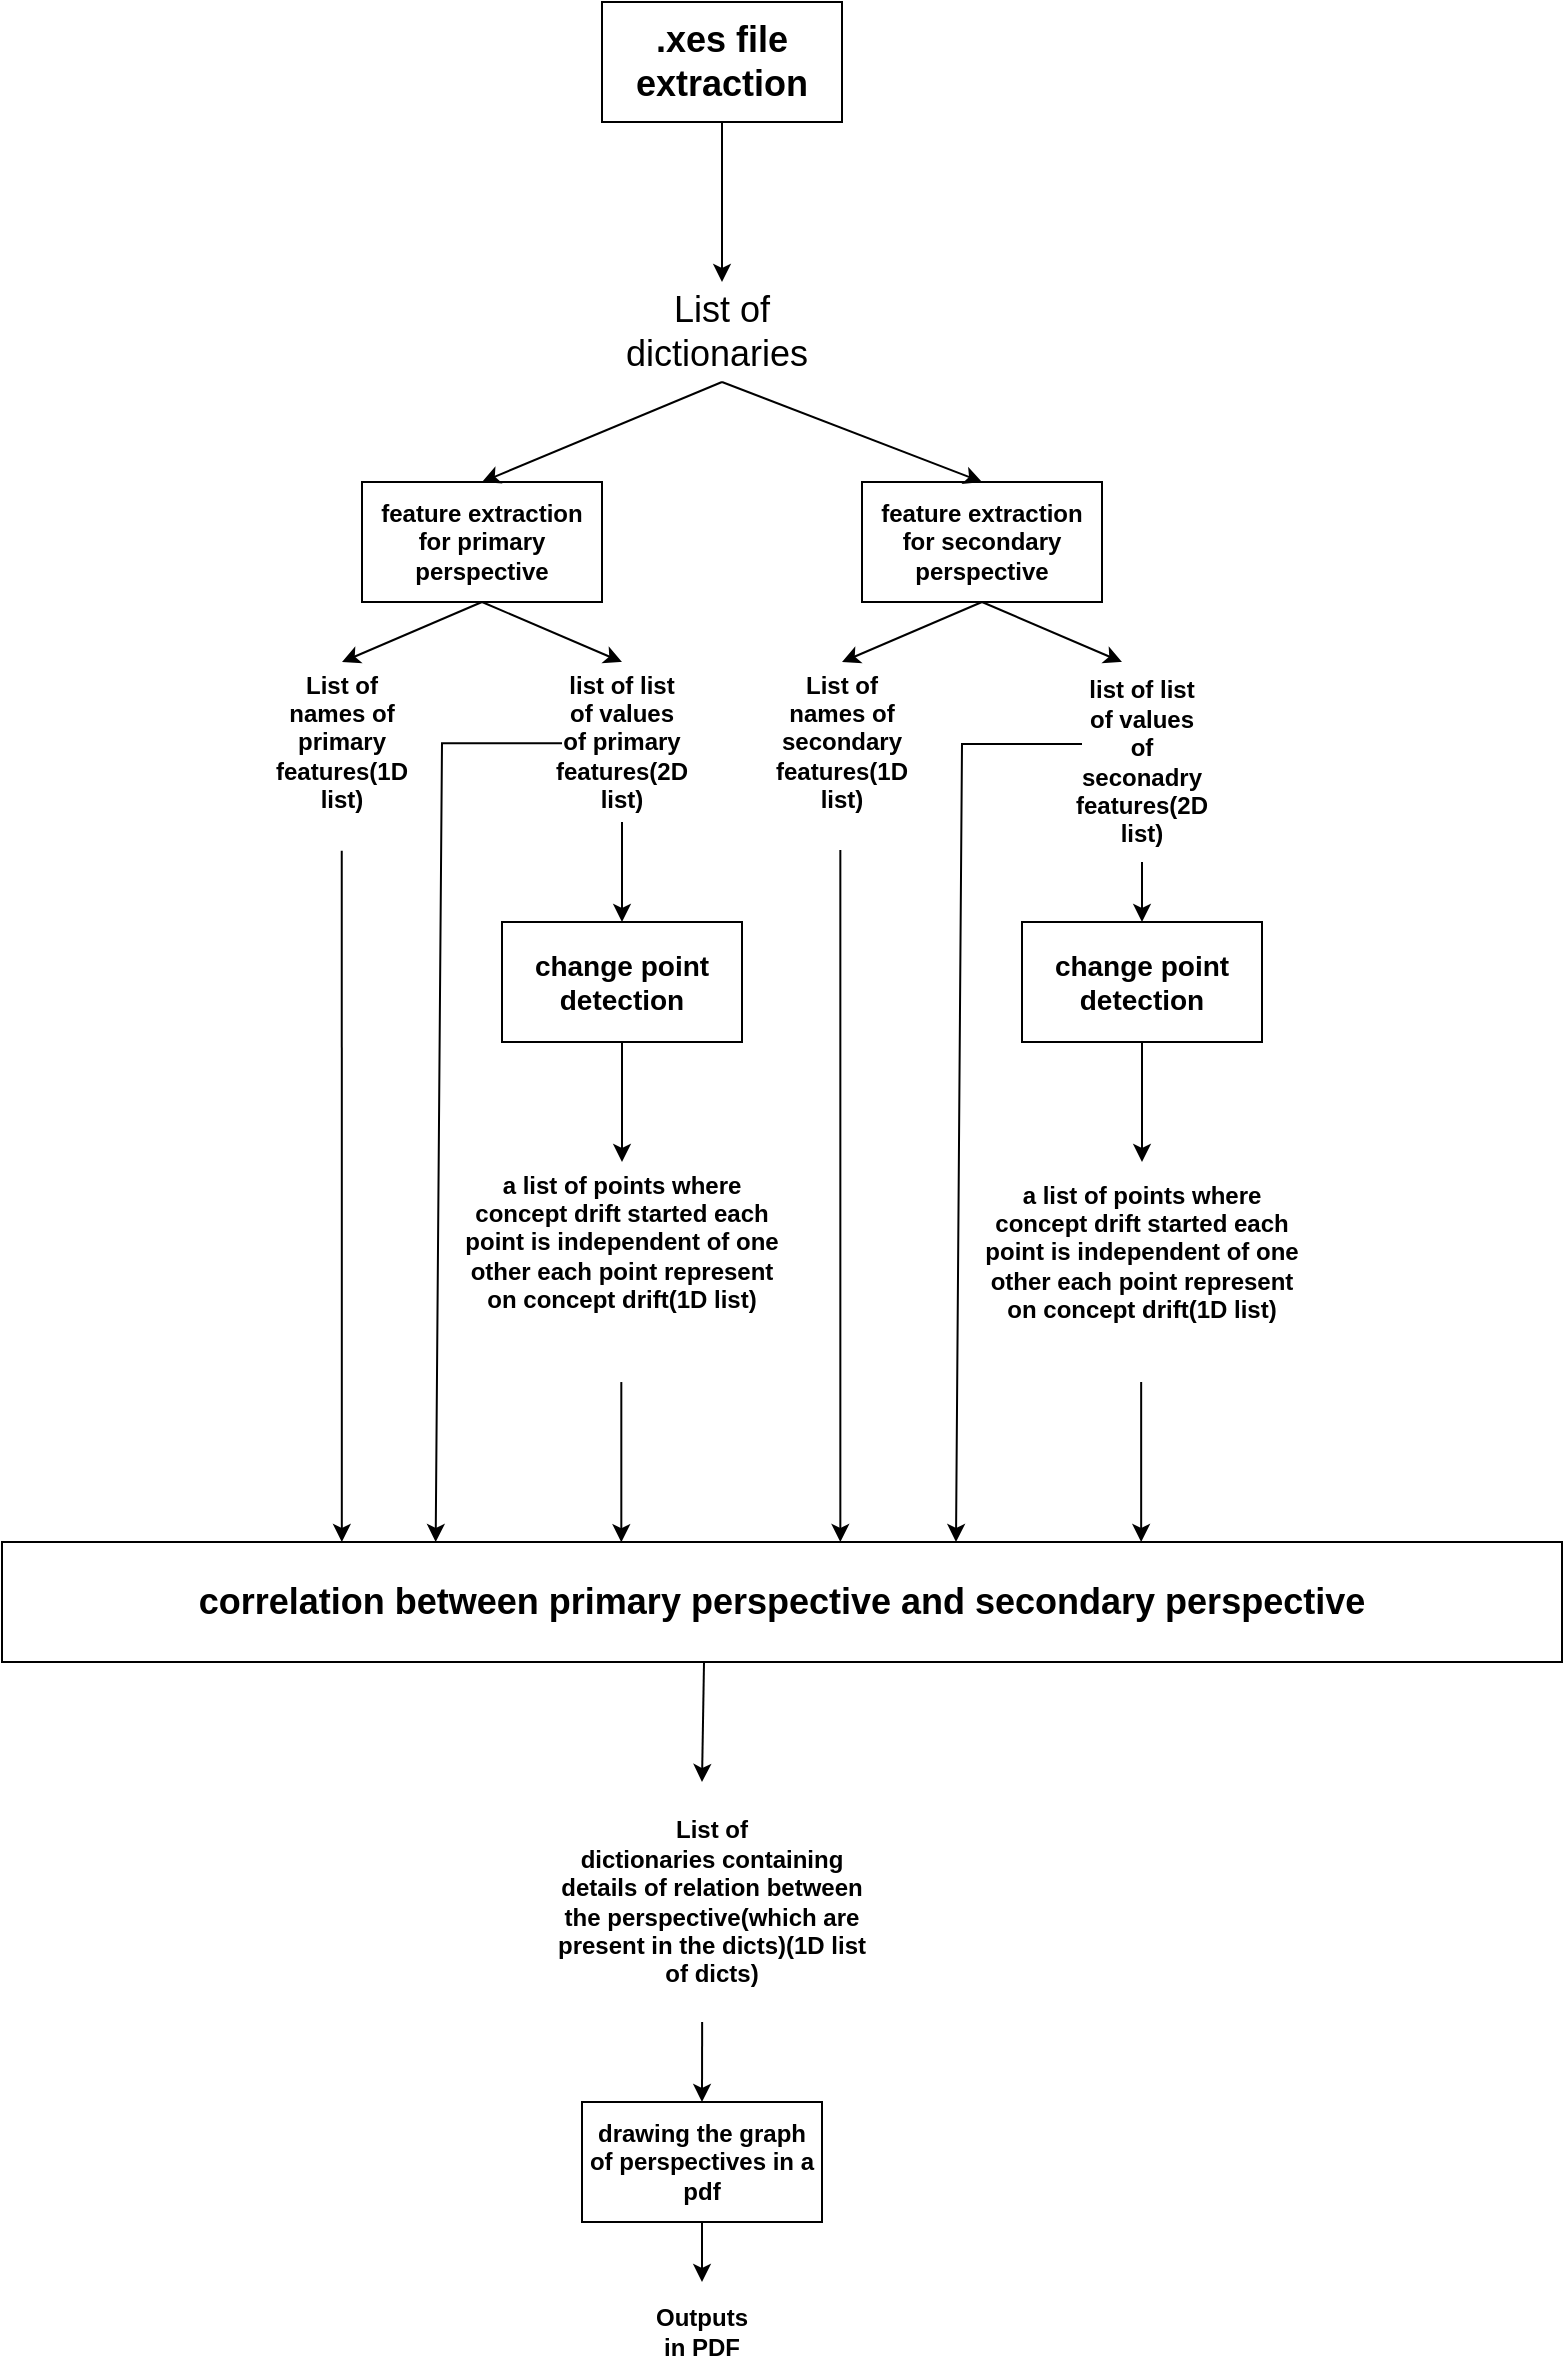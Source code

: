 <mxfile version="24.0.7" type="device">
  <diagram name="Page-1" id="xra3lsGBlr2vXLdg7L5v">
    <mxGraphModel dx="2442" dy="1276" grid="1" gridSize="10" guides="1" tooltips="1" connect="1" arrows="1" fold="1" page="1" pageScale="1" pageWidth="850" pageHeight="1100" math="0" shadow="0">
      <root>
        <mxCell id="0" />
        <mxCell id="1" parent="0" />
        <mxCell id="zzMWnsVOBrZEkAFNVv2x-1" value="&lt;span style=&quot;font-size: 18px;&quot;&gt;&lt;b&gt;.xes file extraction&lt;/b&gt;&lt;/span&gt;" style="rounded=0;whiteSpace=wrap;html=1;" vertex="1" parent="1">
          <mxGeometry x="350" y="110" width="120" height="60" as="geometry" />
        </mxCell>
        <mxCell id="zzMWnsVOBrZEkAFNVv2x-2" value="" style="endArrow=classic;html=1;rounded=0;exitX=0.5;exitY=1;exitDx=0;exitDy=0;" edge="1" parent="1" source="zzMWnsVOBrZEkAFNVv2x-1">
          <mxGeometry width="50" height="50" relative="1" as="geometry">
            <mxPoint x="400" y="350" as="sourcePoint" />
            <mxPoint x="410" y="250" as="targetPoint" />
          </mxGeometry>
        </mxCell>
        <mxCell id="zzMWnsVOBrZEkAFNVv2x-3" value="&lt;font style=&quot;font-size: 18px;&quot;&gt;List of dictionaries&amp;nbsp;&lt;/font&gt;" style="text;html=1;align=center;verticalAlign=middle;whiteSpace=wrap;rounded=0;" vertex="1" parent="1">
          <mxGeometry x="340" y="250" width="140" height="50" as="geometry" />
        </mxCell>
        <mxCell id="zzMWnsVOBrZEkAFNVv2x-5" value="&lt;b&gt;feature extraction for primary perspective&lt;/b&gt;" style="rounded=0;whiteSpace=wrap;html=1;" vertex="1" parent="1">
          <mxGeometry x="230" y="350" width="120" height="60" as="geometry" />
        </mxCell>
        <mxCell id="zzMWnsVOBrZEkAFNVv2x-6" value="&lt;b&gt;feature extraction for secondary perspective&lt;/b&gt;" style="rounded=0;whiteSpace=wrap;html=1;" vertex="1" parent="1">
          <mxGeometry x="480" y="350" width="120" height="60" as="geometry" />
        </mxCell>
        <mxCell id="zzMWnsVOBrZEkAFNVv2x-7" value="" style="endArrow=classic;html=1;rounded=0;exitX=0.5;exitY=1;exitDx=0;exitDy=0;entryX=0.5;entryY=0;entryDx=0;entryDy=0;" edge="1" parent="1" source="zzMWnsVOBrZEkAFNVv2x-3" target="zzMWnsVOBrZEkAFNVv2x-5">
          <mxGeometry width="50" height="50" relative="1" as="geometry">
            <mxPoint x="400" y="340" as="sourcePoint" />
            <mxPoint x="450" y="290" as="targetPoint" />
          </mxGeometry>
        </mxCell>
        <mxCell id="zzMWnsVOBrZEkAFNVv2x-8" value="" style="endArrow=classic;html=1;rounded=0;entryX=0.5;entryY=0;entryDx=0;entryDy=0;" edge="1" parent="1" target="zzMWnsVOBrZEkAFNVv2x-6">
          <mxGeometry width="50" height="50" relative="1" as="geometry">
            <mxPoint x="410" y="300" as="sourcePoint" />
            <mxPoint x="450" y="290" as="targetPoint" />
          </mxGeometry>
        </mxCell>
        <mxCell id="zzMWnsVOBrZEkAFNVv2x-9" value="" style="endArrow=classic;html=1;rounded=0;exitX=0.5;exitY=1;exitDx=0;exitDy=0;" edge="1" parent="1" source="zzMWnsVOBrZEkAFNVv2x-5">
          <mxGeometry width="50" height="50" relative="1" as="geometry">
            <mxPoint x="400" y="340" as="sourcePoint" />
            <mxPoint x="220" y="440" as="targetPoint" />
          </mxGeometry>
        </mxCell>
        <mxCell id="zzMWnsVOBrZEkAFNVv2x-10" value="" style="endArrow=classic;html=1;rounded=0;exitX=0.5;exitY=1;exitDx=0;exitDy=0;" edge="1" parent="1" source="zzMWnsVOBrZEkAFNVv2x-5">
          <mxGeometry width="50" height="50" relative="1" as="geometry">
            <mxPoint x="300" y="420" as="sourcePoint" />
            <mxPoint x="360" y="440" as="targetPoint" />
          </mxGeometry>
        </mxCell>
        <mxCell id="zzMWnsVOBrZEkAFNVv2x-11" value="" style="endArrow=classic;html=1;rounded=0;exitX=0.5;exitY=1;exitDx=0;exitDy=0;" edge="1" parent="1" source="zzMWnsVOBrZEkAFNVv2x-6">
          <mxGeometry width="50" height="50" relative="1" as="geometry">
            <mxPoint x="300" y="420" as="sourcePoint" />
            <mxPoint x="470" y="440" as="targetPoint" />
          </mxGeometry>
        </mxCell>
        <mxCell id="zzMWnsVOBrZEkAFNVv2x-12" value="" style="endArrow=classic;html=1;rounded=0;exitX=0.5;exitY=1;exitDx=0;exitDy=0;" edge="1" parent="1" source="zzMWnsVOBrZEkAFNVv2x-6">
          <mxGeometry width="50" height="50" relative="1" as="geometry">
            <mxPoint x="550" y="420" as="sourcePoint" />
            <mxPoint x="610" y="440" as="targetPoint" />
          </mxGeometry>
        </mxCell>
        <mxCell id="zzMWnsVOBrZEkAFNVv2x-13" value="&lt;b&gt;List of names of primary features(1D list)&lt;/b&gt;" style="text;html=1;align=center;verticalAlign=middle;whiteSpace=wrap;rounded=0;" vertex="1" parent="1">
          <mxGeometry x="190" y="430" width="60" height="100" as="geometry" />
        </mxCell>
        <mxCell id="zzMWnsVOBrZEkAFNVv2x-14" value="&lt;b&gt;list of list of values of primary features(2D list)&lt;/b&gt;" style="text;html=1;align=center;verticalAlign=middle;whiteSpace=wrap;rounded=0;" vertex="1" parent="1">
          <mxGeometry x="330" y="440" width="60" height="80" as="geometry" />
        </mxCell>
        <mxCell id="zzMWnsVOBrZEkAFNVv2x-15" value="&lt;b&gt;List of names of secondary features(1D list)&lt;/b&gt;" style="text;html=1;align=center;verticalAlign=middle;whiteSpace=wrap;rounded=0;" vertex="1" parent="1">
          <mxGeometry x="440" y="440" width="60" height="80" as="geometry" />
        </mxCell>
        <mxCell id="zzMWnsVOBrZEkAFNVv2x-16" value="&lt;b&gt;list of list of values of seconadry features(2D list)&lt;/b&gt;" style="text;html=1;align=center;verticalAlign=middle;whiteSpace=wrap;rounded=0;" vertex="1" parent="1">
          <mxGeometry x="590" y="440" width="60" height="100" as="geometry" />
        </mxCell>
        <mxCell id="zzMWnsVOBrZEkAFNVv2x-17" value="" style="endArrow=classic;html=1;rounded=0;exitX=0.5;exitY=1;exitDx=0;exitDy=0;" edge="1" parent="1" source="zzMWnsVOBrZEkAFNVv2x-14">
          <mxGeometry width="50" height="50" relative="1" as="geometry">
            <mxPoint x="400" y="510" as="sourcePoint" />
            <mxPoint x="360" y="570" as="targetPoint" />
          </mxGeometry>
        </mxCell>
        <mxCell id="zzMWnsVOBrZEkAFNVv2x-18" value="" style="endArrow=classic;html=1;rounded=0;exitX=0.5;exitY=1;exitDx=0;exitDy=0;" edge="1" parent="1" source="zzMWnsVOBrZEkAFNVv2x-16">
          <mxGeometry width="50" height="50" relative="1" as="geometry">
            <mxPoint x="370" y="530" as="sourcePoint" />
            <mxPoint x="620" y="570" as="targetPoint" />
          </mxGeometry>
        </mxCell>
        <mxCell id="zzMWnsVOBrZEkAFNVv2x-19" value="&lt;b&gt;&lt;font style=&quot;font-size: 14px;&quot;&gt;change point detection&lt;/font&gt;&lt;/b&gt;" style="rounded=0;whiteSpace=wrap;html=1;" vertex="1" parent="1">
          <mxGeometry x="300" y="570" width="120" height="60" as="geometry" />
        </mxCell>
        <mxCell id="zzMWnsVOBrZEkAFNVv2x-20" value="&lt;b&gt;&lt;font style=&quot;font-size: 14px;&quot;&gt;change point detection&lt;/font&gt;&lt;/b&gt;" style="rounded=0;whiteSpace=wrap;html=1;" vertex="1" parent="1">
          <mxGeometry x="560" y="570" width="120" height="60" as="geometry" />
        </mxCell>
        <mxCell id="zzMWnsVOBrZEkAFNVv2x-21" value="" style="endArrow=classic;html=1;rounded=0;exitX=0.5;exitY=1;exitDx=0;exitDy=0;" edge="1" parent="1" source="zzMWnsVOBrZEkAFNVv2x-19">
          <mxGeometry width="50" height="50" relative="1" as="geometry">
            <mxPoint x="400" y="670" as="sourcePoint" />
            <mxPoint x="360" y="690" as="targetPoint" />
          </mxGeometry>
        </mxCell>
        <mxCell id="zzMWnsVOBrZEkAFNVv2x-22" value="&lt;b&gt;a list of points where concept drift started each point is independent of one other each point represent on concept drift(1D list)&lt;/b&gt;" style="text;html=1;align=center;verticalAlign=middle;whiteSpace=wrap;rounded=0;" vertex="1" parent="1">
          <mxGeometry x="275" y="640" width="170" height="180" as="geometry" />
        </mxCell>
        <mxCell id="zzMWnsVOBrZEkAFNVv2x-24" value="&lt;b&gt;a list of points where concept drift started each point is independent of one other each point represent on concept drift(1D list)&lt;/b&gt;" style="text;html=1;align=center;verticalAlign=middle;whiteSpace=wrap;rounded=0;" vertex="1" parent="1">
          <mxGeometry x="535" y="640" width="170" height="190" as="geometry" />
        </mxCell>
        <mxCell id="zzMWnsVOBrZEkAFNVv2x-25" value="" style="endArrow=classic;html=1;rounded=0;exitX=0.5;exitY=1;exitDx=0;exitDy=0;" edge="1" parent="1" source="zzMWnsVOBrZEkAFNVv2x-20">
          <mxGeometry width="50" height="50" relative="1" as="geometry">
            <mxPoint x="590" y="670" as="sourcePoint" />
            <mxPoint x="620" y="690" as="targetPoint" />
          </mxGeometry>
        </mxCell>
        <mxCell id="zzMWnsVOBrZEkAFNVv2x-26" value="&lt;font style=&quot;font-size: 18px;&quot;&gt;&lt;b&gt;correlation between primary perspective and secondary perspective&lt;/b&gt;&lt;/font&gt;" style="rounded=0;whiteSpace=wrap;html=1;" vertex="1" parent="1">
          <mxGeometry x="50" y="880" width="780" height="60" as="geometry" />
        </mxCell>
        <mxCell id="zzMWnsVOBrZEkAFNVv2x-27" value="" style="endArrow=classic;html=1;rounded=0;exitX=0.5;exitY=1;exitDx=0;exitDy=0;entryX=0.218;entryY=-0.072;entryDx=0;entryDy=0;entryPerimeter=0;" edge="1" parent="1">
          <mxGeometry width="50" height="50" relative="1" as="geometry">
            <mxPoint x="219.88" y="534.32" as="sourcePoint" />
            <mxPoint x="219.92" y="880.0" as="targetPoint" />
          </mxGeometry>
        </mxCell>
        <mxCell id="zzMWnsVOBrZEkAFNVv2x-28" value="" style="endArrow=classic;html=1;rounded=0;entryX=0.397;entryY=0.002;entryDx=0;entryDy=0;entryPerimeter=0;exitX=0.498;exitY=0.889;exitDx=0;exitDy=0;exitPerimeter=0;" edge="1" parent="1" source="zzMWnsVOBrZEkAFNVv2x-22" target="zzMWnsVOBrZEkAFNVv2x-26">
          <mxGeometry width="50" height="50" relative="1" as="geometry">
            <mxPoint x="440" y="690" as="sourcePoint" />
            <mxPoint x="490" y="640" as="targetPoint" />
          </mxGeometry>
        </mxCell>
        <mxCell id="zzMWnsVOBrZEkAFNVv2x-29" value="" style="endArrow=classic;html=1;rounded=0;entryX=0.397;entryY=0.002;entryDx=0;entryDy=0;entryPerimeter=0;exitX=0.498;exitY=0.889;exitDx=0;exitDy=0;exitPerimeter=0;" edge="1" parent="1">
          <mxGeometry width="50" height="50" relative="1" as="geometry">
            <mxPoint x="619.58" y="800" as="sourcePoint" />
            <mxPoint x="619.58" y="880" as="targetPoint" />
          </mxGeometry>
        </mxCell>
        <mxCell id="zzMWnsVOBrZEkAFNVv2x-30" value="" style="endArrow=classic;html=1;rounded=0;exitX=0.5;exitY=1;exitDx=0;exitDy=0;entryX=0.218;entryY=-0.072;entryDx=0;entryDy=0;entryPerimeter=0;" edge="1" parent="1">
          <mxGeometry width="50" height="50" relative="1" as="geometry">
            <mxPoint x="469.17" y="534" as="sourcePoint" />
            <mxPoint x="469.17" y="880" as="targetPoint" />
          </mxGeometry>
        </mxCell>
        <mxCell id="zzMWnsVOBrZEkAFNVv2x-31" value="" style="endArrow=classic;html=1;rounded=0;exitX=0;exitY=0.5;exitDx=0;exitDy=0;entryX=0.278;entryY=-0.01;entryDx=0;entryDy=0;entryPerimeter=0;" edge="1" parent="1">
          <mxGeometry width="50" height="50" relative="1" as="geometry">
            <mxPoint x="330" y="480.6" as="sourcePoint" />
            <mxPoint x="266.84" y="880.0" as="targetPoint" />
            <Array as="points">
              <mxPoint x="270" y="480.6" />
            </Array>
          </mxGeometry>
        </mxCell>
        <mxCell id="zzMWnsVOBrZEkAFNVv2x-32" value="" style="endArrow=classic;html=1;rounded=0;exitX=0;exitY=0.5;exitDx=0;exitDy=0;entryX=0.278;entryY=-0.01;entryDx=0;entryDy=0;entryPerimeter=0;" edge="1" parent="1">
          <mxGeometry width="50" height="50" relative="1" as="geometry">
            <mxPoint x="590" y="481" as="sourcePoint" />
            <mxPoint x="527" y="880" as="targetPoint" />
            <Array as="points">
              <mxPoint x="530" y="481" />
            </Array>
          </mxGeometry>
        </mxCell>
        <mxCell id="zzMWnsVOBrZEkAFNVv2x-33" value="&lt;b&gt;List of dictionaries&amp;nbsp;containing details of relation between the perspective(which are present in the dicts)(1D list of dicts)&lt;/b&gt;" style="text;html=1;align=center;verticalAlign=middle;whiteSpace=wrap;rounded=0;" vertex="1" parent="1">
          <mxGeometry x="320" y="970" width="170" height="180" as="geometry" />
        </mxCell>
        <mxCell id="zzMWnsVOBrZEkAFNVv2x-34" value="" style="endArrow=classic;html=1;rounded=0;exitX=0.45;exitY=1.007;exitDx=0;exitDy=0;exitPerimeter=0;" edge="1" parent="1" source="zzMWnsVOBrZEkAFNVv2x-26">
          <mxGeometry width="50" height="50" relative="1" as="geometry">
            <mxPoint x="380" y="1020" as="sourcePoint" />
            <mxPoint x="400" y="1000" as="targetPoint" />
          </mxGeometry>
        </mxCell>
        <mxCell id="zzMWnsVOBrZEkAFNVv2x-35" value="" style="endArrow=classic;html=1;rounded=0;exitX=0.471;exitY=0.833;exitDx=0;exitDy=0;exitPerimeter=0;" edge="1" parent="1" source="zzMWnsVOBrZEkAFNVv2x-33">
          <mxGeometry width="50" height="50" relative="1" as="geometry">
            <mxPoint x="410" y="1230" as="sourcePoint" />
            <mxPoint x="400" y="1160" as="targetPoint" />
          </mxGeometry>
        </mxCell>
        <mxCell id="zzMWnsVOBrZEkAFNVv2x-36" value="&lt;b&gt;drawing the graph of perspectives in a pdf&lt;/b&gt;" style="rounded=0;whiteSpace=wrap;html=1;" vertex="1" parent="1">
          <mxGeometry x="340" y="1160" width="120" height="60" as="geometry" />
        </mxCell>
        <mxCell id="zzMWnsVOBrZEkAFNVv2x-37" value="" style="endArrow=classic;html=1;rounded=0;exitX=0.5;exitY=1;exitDx=0;exitDy=0;" edge="1" parent="1" source="zzMWnsVOBrZEkAFNVv2x-36">
          <mxGeometry width="50" height="50" relative="1" as="geometry">
            <mxPoint x="380" y="1190" as="sourcePoint" />
            <mxPoint x="400" y="1250" as="targetPoint" />
          </mxGeometry>
        </mxCell>
        <mxCell id="zzMWnsVOBrZEkAFNVv2x-38" value="&lt;b&gt;Outputs in PDF&lt;/b&gt;" style="text;html=1;align=center;verticalAlign=middle;whiteSpace=wrap;rounded=0;" vertex="1" parent="1">
          <mxGeometry x="370" y="1260" width="60" height="30" as="geometry" />
        </mxCell>
      </root>
    </mxGraphModel>
  </diagram>
</mxfile>
